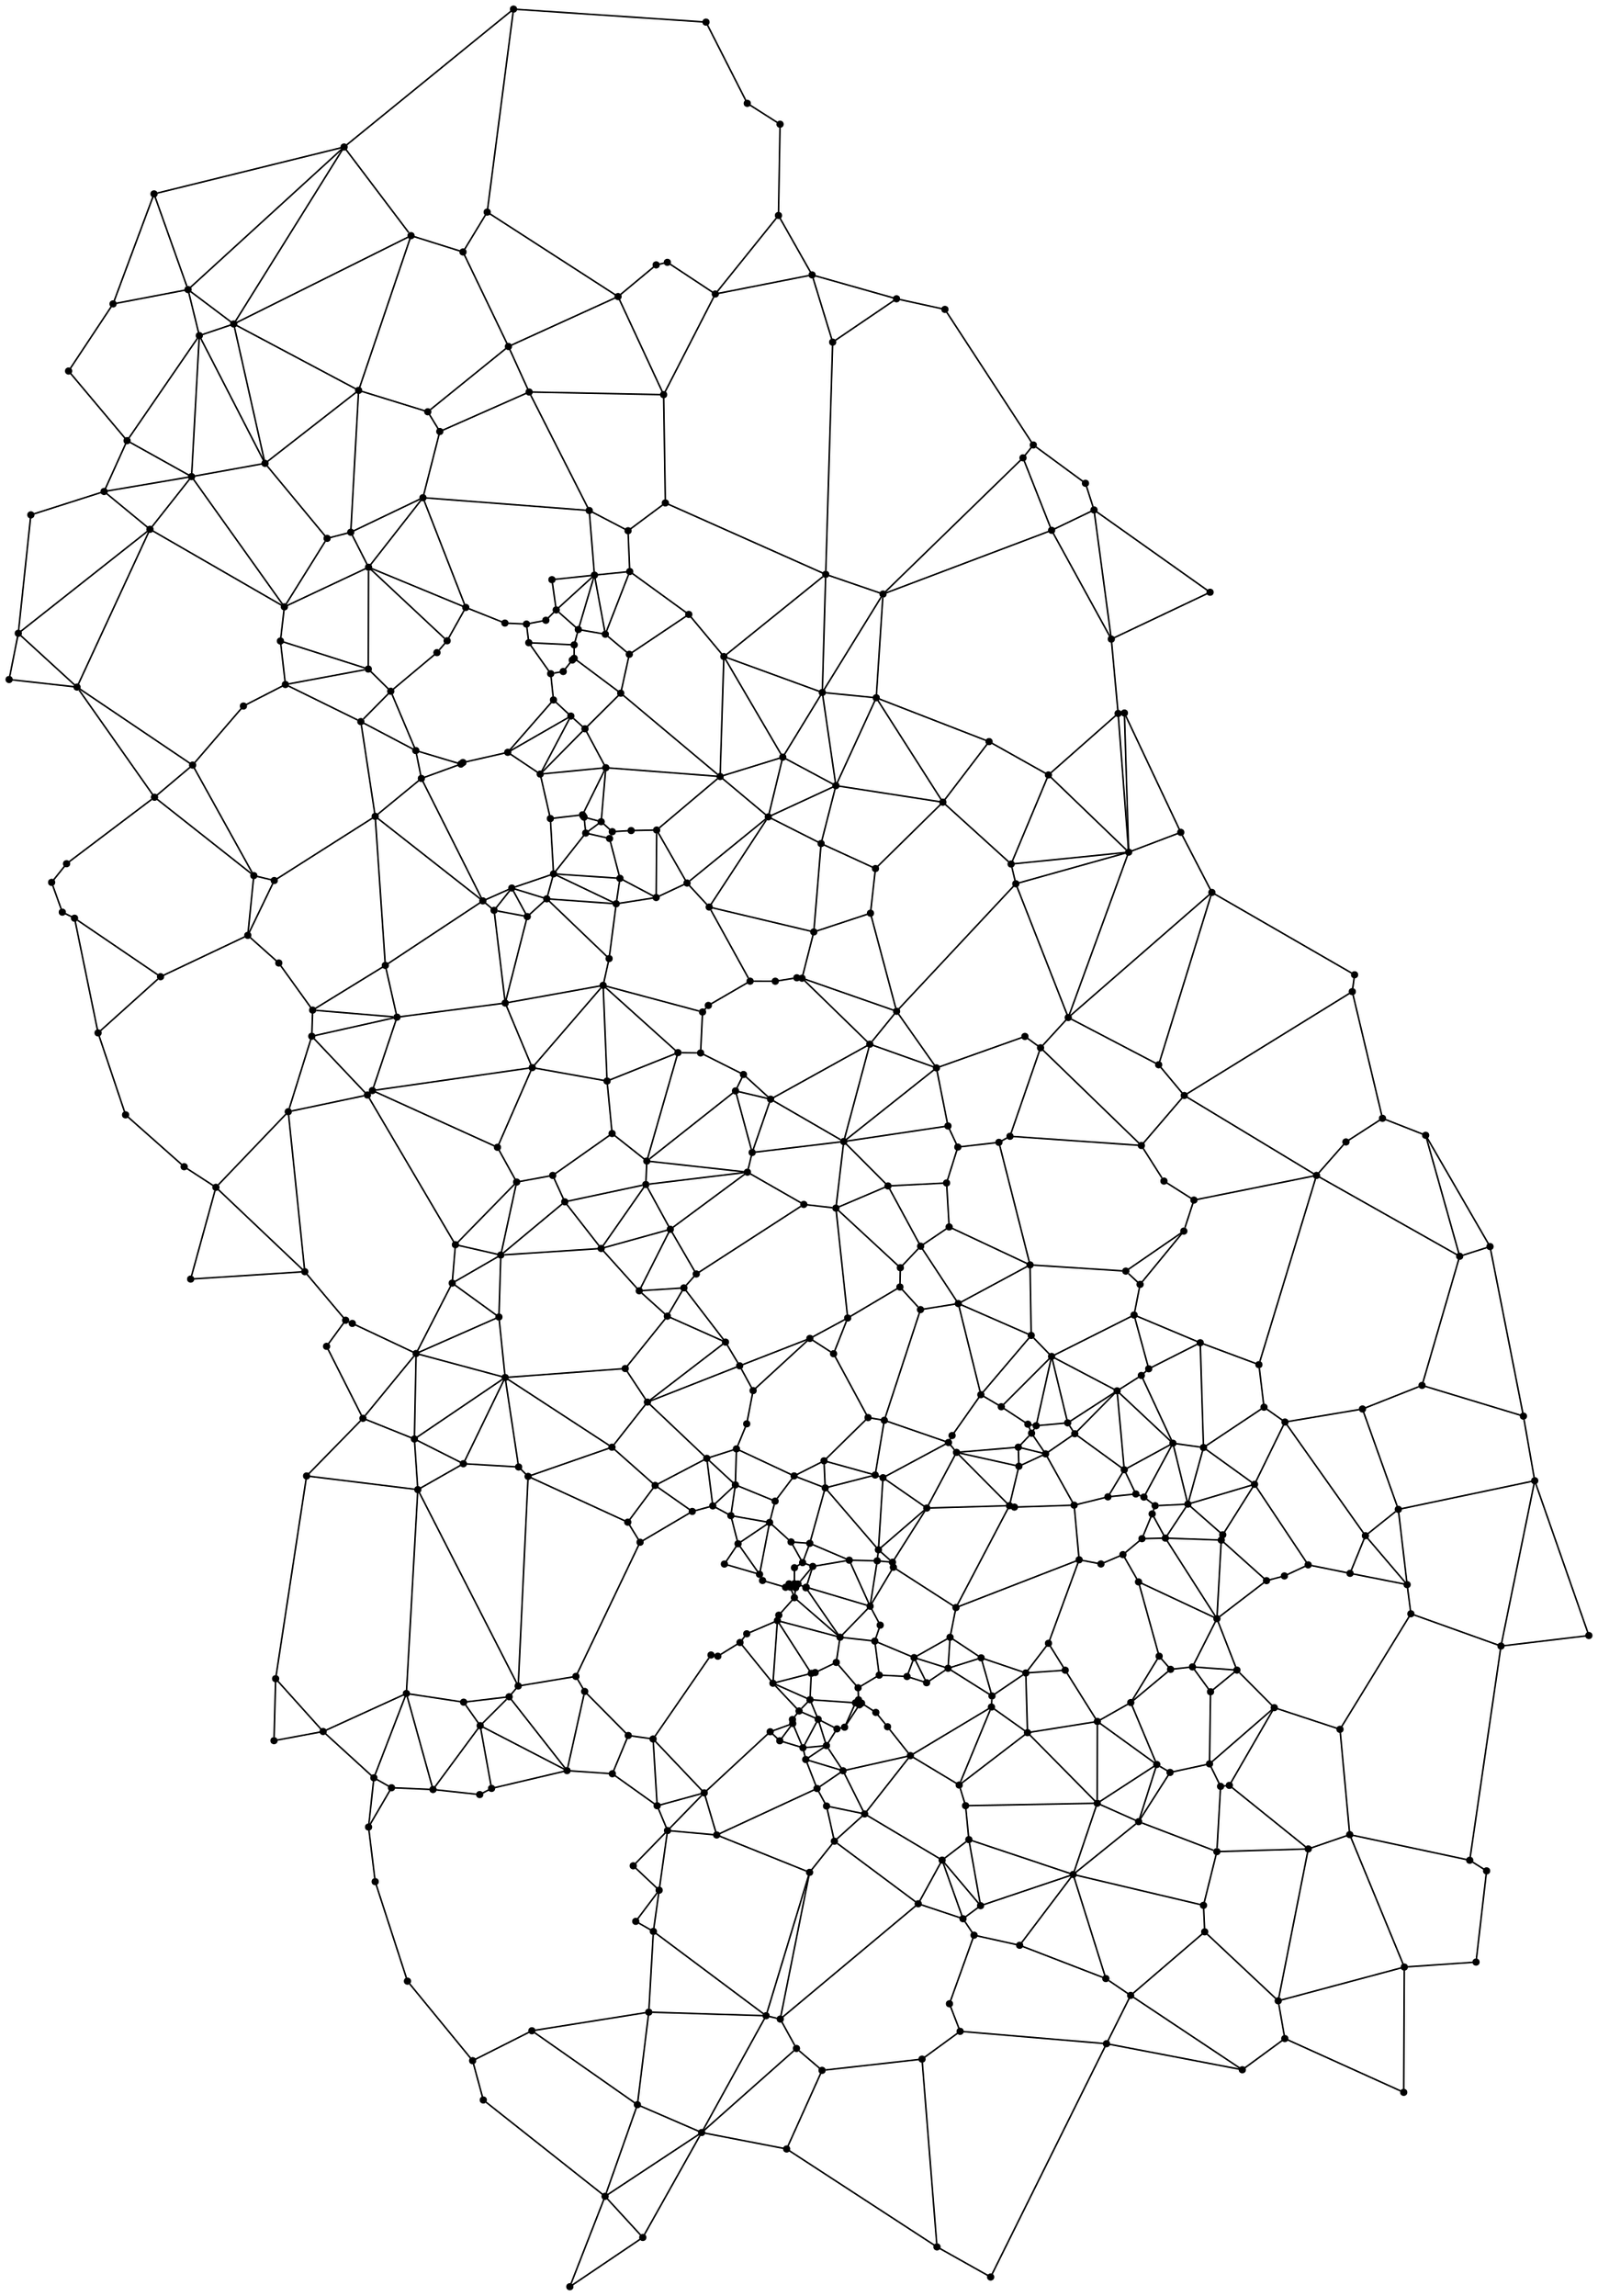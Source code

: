 graph {
	graph [layout=nop, splines=line, bb="-130.70,-308.11,876.96,1142.99"];
	node [label="", shape=point, height=0.05, width=0.05];
	edge [len=1.00];
0--474; 0--481; 1--22; 1--120; 1--278; 1--416; 2--134; 2--360; 3--34; 3--294; 4--8; 4--105;
4--365; 4--401; 5--51; 5--249; 5--259; 5--297; 5--384; 5--429; 6--150; 6--406; 6--476; 7--133;
7--262; 8--154; 8--223; 8--401; 9--105; 9--152; 9--228; 9--490; 10--63; 10--195; 10--204; 10--256;
10--276; 10--354; 11--169; 11--186; 12--18; 12--250; 12--266; 12--287; 12--392; 13--27; 13--208; 13--384;
13--429; 14--85; 14--367; 14--473; 15--133; 15--360; 15--433; 16--57; 16--114; 16--364; 17--123; 17--436;
17--446; 17--476; 18--209; 18--266; 18--473; 19--284; 19--362; 19--375; 20--31; 20--53; 20--483; 21--351;
21--458; 22--490; 23--162; 23--274; 24--148; 24--246; 24--268; 24--459; 25--36; 25--120; 25--394; 26--65;
26--125; 26--213; 26--270; 26--405; 26--438; 26--468; 27--42; 27--86; 27--384; 28--43; 28--118; 28--288;
28--313; 29--81; 29--214; 29--389; 29--469; 30--87; 30--116; 30--299; 30--461; 31--368; 31--375; 32--42;
32--66; 32--144; 32--252; 33--50; 33--227; 33--281; 33--334; 34--278; 34--310; 34--447; 34--496; 35--55;
35--78; 35--348; 36--120; 36--416; 37--67; 37--129; 38--41; 38--161; 38--167; 38--177; 38--440; 39--180;
39--218; 39--307; 39--450; 40--201; 40--203; 40--275; 40--461; 41--155; 41--161; 41--167; 41--264; 42--55;
42--86; 42--377; 42--384; 43--288; 43--313; 43--382; 44--48; 44--293; 44--409; 44--437; 45--100; 45--154;
45--230; 45--407; 45--421; 46--78; 46--113; 46--441; 47--126; 47--196; 47--212; 47--345; 47--434; 48--87;
48--293; 48--361; 48--497; 49--124; 49--157; 49--213; 49--366; 50--176; 50--481; 51--384; 51--456; 52--75;
52--88; 52--200; 52--440; 52--487; 53--229; 53--238; 53--482; 54--187; 54--259; 54--358; 55--456; 55--493;
56--93; 56--128; 56--130; 56--248; 56--271; 57--68; 57--83; 57--366; 58--107; 58--109; 58--157; 58--317;
59--101; 59--208; 59--359; 59--452; 60--79; 60--94; 60--300; 60--472; 61--67; 61--492; 62--221; 62--243;
62--475; 62--480; 63--89; 63--127; 63--235; 63--256; 64--117; 64--320; 65--92; 65--110; 65--468; 66--144;
66--168; 66--348; 66--381; 67--199; 67--492; 68--83; 68--156; 68--239; 68--277; 68--464; 69--238; 69--252;
70--95; 70--237; 70--292; 70--304; 71--220; 71--338; 71--390; 72--135; 72--153; 72--235; 72--394; 73--207;
73--276; 73--347; 74--195; 74--354; 74--479; 75--81; 75--200; 75--449; 76--171; 76--196; 76--343; 76--432;
77--128; 77--205; 77--409; 78--348; 79--237; 79--304; 80--272; 80--295; 81--214; 81--449; 82--147; 82--149;
82--195; 82--303; 83--232; 83--277; 83--364; 83--373; 84--234; 84--330; 85--236; 86--101; 86--329; 87--106;
87--175; 87--299; 87--497; 88--134; 88--200; 88--201; 89--127; 89--153; 89--387; 90--109; 90--308; 90--311;
91--143; 91--271; 91--365; 91--483; 92--144; 92--168; 92--488; 93--263; 93--328; 93--462; 94--206; 94--300;
94--363; 94--400; 95--289; 96--197; 96--251; 97--102; 97--197; 97--212; 97--345; 98--111; 98--292; 98--350;
99--206; 99--400; 99--494; 100--142; 100--223; 100--230; 101--208; 101--329; 102--138; 102--467; 103--113; 103--219;
103--388; 103--417; 104--293; 104--323; 104--437; 105--223; 105--490; 106--117; 106--175; 106--205; 107--109; 107--364;
107--451; 108--254; 108--295; 108--338; 108--485; 109--308; 109--311; 109--317; 109--451; 110--168; 110--443; 111--397;
111--455; 112--283; 112--286; 112--412; 114--157; 114--366; 115--128; 115--284; 115--409; 115--437; 116--331; 116--497;
117--175; 117--205; 117--336; 117--372; 118--262; 119--142; 119--223; 119--490; 120--135; 120--394; 121--253; 121--326;
122--232; 122--277; 122--283; 122--350; 122--464; 123--235; 123--291; 124--172; 125--273; 125--327; 125--438; 126--266;
126--333; 126--434; 127--204; 127--387; 128--263; 128--284; 129--233; 129--411; 130--248; 130--328; 130--378; 131--255;
131--260; 131--287; 132--441; 132--444; 133--433; 134--201; 134--380; 135--394; 135--436; 136--173; 136--290; 136--320;
136--465; 137--150; 137--216; 137--374; 138--212; 138--371; 139--268; 139--313; 139--459; 139--477; 140--178; 140--231;
140--332; 140--457; 141--165; 141--182; 141--430; 141--445; 142--278; 143--248; 143--475; 144--229; 144--252; 145--179;
145--316; 145--347; 145--398; 146--310; 146--385; 146--393; 146--489; 146--496; 147--267; 147--479; 148--206; 148--246;
148--268; 148--314; 148--494; 149--254; 149--267; 149--338; 150--216; 151--188; 151--199; 151--411; 152--193; 152--228;
152--365; 152--442; 153--235; 153--394; 155--167; 155--264; 155--486; 156--239; 156--264; 156--356; 157--213; 157--270;
158--187; 158--198; 158--341; 159--231; 159--466; 159--470; 160--183; 160--318; 160--486; 161--227; 162--453; 163--369;
163--426; 163--499; 164--215; 164--324; 164--386; 165--449; 166--184; 166--385; 166--495; 167--211; 167--282; 167--440;
169--371; 169--470; 170--191; 170--254; 170--485; 171--306; 171--491; 172--474; 173--465; 174--261; 174--376; 174--406;
175--299; 176--327; 176--438; 177--419; 177--440; 177--487; 178--185; 178--372; 178--408; 178--466; 179--392; 179--398;
179--491; 180--218; 180--240; 180--343; 180--489; 181--192; 181--215; 181--274; 182--253; 182--430; 183--211; 183--225;
183--234; 184--240; 184--489; 185--205; 185--372; 185--425; 186--280; 186--466; 186--470; 187--249; 187--259; 187--460;
188--326; 188--412; 189--191; 189--309; 189--413; 189--424; 190--257; 190--258; 190--342; 191--424; 192--215; 192--289;
192--292; 193--228; 193--431; 193--442; 193--452; 194--319; 194--423; 194--479; 195--276; 195--354; 196--250; 196--345;
198--302; 198--379; 199--286; 199--492; 200--214; 200--357; 201--380; 201--419; 202--217; 202--441; 202--493; 203--290;
203--299; 203--380; 204--439; 205--263; 205--372; 205--425; 206--300; 206--314; 207--276; 207--424; 208--359; 208--446;
209--236; 209--287; 209--473; 210--428; 210--465; 211--234; 211--486; 212--345; 213--270; 213--438; 214--352; 215--386;
216--259; 216--305; 216--358; 217--249; 217--460; 218--450; 219--265; 219--335; 219--441; 220--267; 220--423; 220--479;
221--484; 222--233; 222--322; 222--391; 222--418; 224--269; 224--292; 224--304; 224--397; 225--325; 225--330; 225--445;
225--464; 226--270; 226--388; 227--275; 227--334; 227--419; 227--481; 228--346; 229--339; 230--294; 230--421; 231--371;
231--470; 232--277; 232--350; 232--373; 232--499; 235--291; 236--287; 236--301; 236--448; 237--453; 238--442; 238--452;
239--366; 239--474; 240--343; 240--432; 240--489; 241--255; 241--260; 241--309; 242--315; 242--404; 243--480; 244--257;
244--258; 244--410; 245--431; 245--446; 246--314; 246--478; 247--370; 247--426; 247--427; 247--498; 248--271; 248--378;
249--259; 249--493; 250--392; 250--491; 251--310; 251--447; 252--377; 253--411; 254--353; 255--402; 256--261; 256--291;
256--354; 257--342; 257--441; 258--383; 259--374; 260--413; 261--354; 261--376; 263--332; 264--356; 265--285; 265--317;
266--333; 268--313; 268--494; 269--363; 269--418; 270--405; 271--362; 272--338; 272--415; 273--281; 273--293; 273--323;
273--361; 275--334; 275--419; 275--461; 276--303; 276--316; 276--439; 277--464; 278--294; 278--471; 278--490; 279--280;
279--321; 279--458; 279--466; 280--321; 281--327; 281--331; 281--361; 282--330; 282--445; 283--455; 284--375; 285--311;
285--317; 285--396; 286--455; 286--492; 287--402; 287--448; 288--357; 288--360; 290--380; 290--465; 293--361; 294--421;
296--352; 296--389; 296--494; 297--340; 297--374; 298--471; 298--496; 300--314; 300--435; 300--472; 301--448; 302--379;
302--390; 302--399; 303--353; 304--363; 305--319; 305--344; 305--358; 305--406; 305--423; 306--387; 306--398; 306--432;
306--491; 307--393; 308--427; 308--451; 309--395; 310--393; 310--496; 312--414; 312--435; 312--478; 313--477; 314--435;
315--403; 315--495; 316--398; 316--439; 317--388; 318--356; 319--376; 319--423; 320--463; 321--420; 322--391; 322--469;
323--468; 324--369; 325--412; 325--430; 325--445; 327--438; 328--349; 329--377; 331--334; 332--425; 332--462; 335--396;
335--444; 336--372; 336--408; 336--463; 337--383; 337--415; 339--368; 339--488; 340--422; 340--429; 341--344; 342--444;
343--432; 344--358; 345--450; 346--436; 346--490; 347--395; 349--457; 349--462; 350--386; 350--499; 351--408; 351--458;
352--382; 352--389; 353--424; 355--403; 355--416; 355--471; 356--464; 357--360; 359--431; 359--452; 361--497; 364--373;
364--454; 365--482; 365--483; 367--420; 368--375; 368--468; 369--498; 370--427; 371--467; 371--470; 373--454; 373--499;
378--475; 378--480; 379--399; 379--460; 381--417; 381--443; 383--399; 383--415; 384--429; 385--403; 385--495; 387--404;
387--432; 388--417; 389--391; 390--415; 391--400; 391--418; 391--494; 392--402; 393--489; 397--418; 397--492; 398--439;
399--410; 400--418; 401--475; 403--495; 405--443; 407--421; 407--484; 409--437; 410--460; 412--464; 414--435; 414--472;
419--487; 421--484; 422--429; 422--446; 426--427; 426--499; 428--433; 430--445; 431--436; 431--452; 435--472; 440--487;
442--482; 451--454; 453--472; 455--492; 456--493; 457--467; 458--466; 468--488; 475--480; 482--483;

0 [pos="315.463773,508.050068"];
1 [pos="421.361125,103.796413"];
2 [pos="42.180341,535.031319"];
3 [pos="360.276554,120.268924"];
4 [pos="379.994745,165.956239"];
5 [pos="611.024786,229.617784"];
6 [pos="579.226250,158.794720"];
7 [pos="-95.531522,567.368885"];
8 [pos="375.428458,153.703427"];
9 [pos="422.887588,154.836489"];
10 [pos="562.862015,0.676185"];
11 [pos="170.001895,6.183675"];
12 [pos="352.193333,-134.461390"];
13 [pos="548.576925,235.673579"];
14 [pos="165.503216,-163.033237"];
15 [pos="-33.047218,526.329865"];
16 [pos="421.782027,595.105763"];
17 [pos="551.355460,155.501755"];
18 [pos="277.566878,-132.173682"];
19 [pos="343.941288,263.124657"];
20 [pos="417.082461,245.944061"];
21 [pos="39.132830,40.476043"];
22 [pos="424.799377,113.936617"];
23 [pos="340.230879,1081.727904"];
24 [pos="-68.963453,834.888092"];
25 [pos="454.308794,77.315963"];
26 [pos="401.594122,421.502449"];
27 [pos="544.066761,242.588841"];
28 [pos="-36.873048,640.467758"];
29 [pos="113.411780,707.850548"];
30 [pos="193.509071,395.734239"];
31 [pos="395.135753,286.549071"];
32 [pos="520.870893,298.189964"];
33 [pos="296.126090,478.031318"];
34 [pos="359.396864,116.816914"];
35 [pos="590.128173,330.642423"];
36 [pos="441.848845,81.283473"];
37 [pos="212.086552,752.989159"];
38 [pos="212.660131,575.847112"];
39 [pos="369.141653,51.368716"];
40 [pos="101.743318,453.917817"];
41 [pos="256.837510,572.690361"];
42 [pos="533.839810,284.838405"];
43 [pos="-12.643935,660.886069"];
44 [pos="271.497267,326.565808"];
45 [pos="370.182871,140.301077"];
46 [pos="624.388253,384.261830"];
47 [pos="289.498062,-16.685565"];
48 [pos="247.276508,353.492178"];
49 [pos="375.066024,525.366119"];
50 [pos="310.539716,477.842486"];
51 [pos="590.933017,272.727790"];
52 [pos="172.003461,574.534535"];
53 [pos="427.401727,244.201099"];
54 [pos="642.725442,171.403123"];
55 [pos="586.314820,311.183840"];
56 [pos="314.473670,220.007571"];
57 [pos="387.191007,610.993192"];
58 [pos="511.068063,585.429178"];
59 [pos="512.654780,227.113924"];
60 [pos="126.320054,997.599618"];
61 [pos="215.958979,778.826737"];
62 [pos="348.043693,146.258204"];
63 [pos="518.515912,45.569591"];
64 [pos="88.944477,305.827829"];
65 [pos="429.759962,393.254974"];
66 [pos="520.135839,343.032766"];
67 [pos="218.677111,759.573500"];
68 [pos="353.607403,627.964753"];
69 [pos="470.533893,234.523035"];
70 [pos="258.016711,958.852487"];
71 [pos="717.313683,47.689510"];
72 [pos="489.010210,93.144377"];
73 [pos="513.506736,-89.655553"];
74 [pos="609.204041,20.278308"];
75 [pos="132.898411,652.404354"];
76 [pos="384.602791,10.050221"];
77 [pos="262.581431,277.135990"];
78 [pos="617.965193,364.527506"];
79 [pos="159.377954,987.221495"];
80 [pos="810.578512,-42.342223"];
81 [pos="129.341286,670.134155"];
82 [pos="638.982424,-30.079127"];
83 [pos="396.603696,647.826327"];
84 [pos="235.886946,628.521895"];
85 [pos="172.288636,-188.041584"];
86 [pos="524.015515,240.767312"];
87 [pos="183.427768,349.311356"];
88 [pos="109.959291,533.504881"];
89 [pos="495.571112,61.864452"];
90 [pos="580.155143,694.016862"];
91 [pos="370.029761,208.842330"];
92 [pos="450.517968,354.929508"];
93 [pos="281.617971,202.798361"];
94 [pos="92.968312,899.198089"];
95 [pos="282.270495,979.000846"];
96 [pos="321.489625,94.193480"];
97 [pos="280.311376,41.535267"];
98 [pos="288.109721,827.622799"];
99 [pos="72.911532,805.092294"];
100 [pos="372.517670,140.108045"];
101 [pos="521.094277,235.987291"];
102 [pos="264.522763,43.764263"];
103 [pos="590.947865,418.977915"];
104 [pos="307.778525,337.261936"];
105 [pos="405.110880,155.245290"];
106 [pos="182.224342,309.906011"];
107 [pos="508.091803,597.955712"];
108 [pos="758.229907,-103.493438"];
109 [pos="582.867430,605.533846"];
110 [pos="467.034136,395.148461"];
111 [pos="264.378605,809.938202"];
112 [pos="265.169731,731.344536"];
113 [pos="605.319683,396.347303"];
114 [pos="418.604051,566.702863"];
115 [pos="326.365499,293.934138"];
116 [pos="216.460675,399.947067"];
117 [pos="129.543459,286.690247"];
118 [pos="-92.839862,598.184132"];
119 [pos="377.737030,138.066868"];
120 [pos="446.346030,93.292762"];
121 [pos="223.132112,720.405733"];
122 [pos="325.336835,729.934504"];
123 [pos="531.857427,102.396125"];
124 [pos="371.761081,525.639592"];
125 [pos="343.345721,414.519083"];
126 [pos="284.165640,-54.636403"];
127 [pos="475.057488,12.259882"];
128 [pos="276.694311,255.801557"];
129 [pos="199.756129,750.586655"];
130 [pos="318.292217,189.788861"];
131 [pos="365.277208,-219.192978"];
132 [pos="721.094983,421.238123"];
133 [pos="-87.749480,563.521550"];
134 [pos="63.719096,505.086907"];
135 [pos="469.241193,106.235968"];
136 [pos="58.717463,338.730264"];
137 [pos="597.825814,184.684617"];
138 [pos="254.397672,19.429992"];
139 [pos="-123.547637,744.702900"];
140 [pos="194.495441,75.242504"];
141 [pos="187.834133,669.008031"];
142 [pos="377.530456,137.685077"];
143 [pos="357.924011,192.797804"];
144 [pos="474.489292,318.459426"];
145 [pos="477.469319,-72.761101"];
146 [pos="380.127940,66.534861"];
147 [pos="641.349379,11.407885"];
148 [pos="-13.309861,844.350025"];
149 [pos="697.128493,-28.382450"];
150 [pos="591.347233,168.936164"];
151 [pos="230.100900,737.359076"];
152 [pos="423.664559,161.874083"];
153 [pos="495.914988,68.916752"];
154 [pos="370.248905,150.458271"];
155 [pos="259.237468,588.867123"];
156 [pos="301.914489,585.884865"];
157 [pos="435.230424,504.337016"];
158 [pos="697.067596,152.282791"];
159 [pos="159.783755,64.954597"];
160 [pos="254.354747,618.552125"];
161 [pos="252.323098,537.845893"];
162 [pos="313.964331,1133.406957"];
163 [pos="515.652715,856.296571"];
164 [pos="435.175478,957.444264"];
165 [pos="159.331893,662.540687"];
166 [pos="402.138243,49.034153"];
167 [pos="216.993337,591.717325"];
168 [pos="468.658320,367.194153"];
169 [pos="177.543156,10.121018"];
170 [pos="682.208944,-148.976571"];
171 [pos="390.660950,-1.110241"];
172 [pos="358.052192,523.445598"];
173 [pos="-13.885333,334.023575"];
174 [pos="602.251870,94.198475"];
175 [pos="152.511262,331.460677"];
176 [pos="337.805519,464.128723"];
177 [pos="200.256780,564.562945"];
178 [pos="130.630331,200.124085"];
179 [pos="448.991442,-63.254359"];
180 [pos="375.657977,35.952519"];
181 [pos="360.079850,1010.428767"];
182 [pos="216.930430,702.338482"];
183 [pos="247.283890,624.884734"];
184 [pos="397.278118,47.969184"];
185 [pos="159.605895,216.602879"];
186 [pos="140.296800,9.411808"];
187 [pos="662.947621,203.497269"];
188 [pos="230.082709,728.799276"];
189 [pos="568.762583,-152.246559"];
190 [pos="812.755021,354.700520"];
191 [pos="655.175344,-168.808237"];
192 [pos="319.891809,960.498140"];
193 [pos="454.421590,188.400028"];
194 [pos="634.950494,71.576045"];
195 [pos="589.205366,-11.040078"];
196 [pos="320.771077,-19.505353"];
197 [pos="317.160138,94.947161"];
198 [pos="723.703736,146.879430"];
199 [pos="232.746056,747.110625"];
200 [pos="103.512997,628.301129"];
201 [pos="117.398539,500.592341"];
202 [pos="665.720808,279.605360"];
203 [pos="98.557948,451.072964"];
204 [pos="479.106969,-0.874258"];
205 [pos="186.186845,271.433971"];
206 [pos="33.414118,852.783576"];
207 [pos="568.346663,-110.814798"];
208 [pos="529.990579,222.878208"];
209 [pos="270.330103,-191.048446"];
210 [pos="-18.021329,405.478868"];
211 [pos="237.450153,617.665551"];
212 [pos="282.905756,-0.919080"];
213 [pos="418.191897,483.402515"];
214 [pos="94.377959,688.552343"];
215 [pos="381.465119,972.636162"];
216 [pos="606.225354,169.279855"];
217 [pos="668.976176,252.549198"];
218 [pos="360.916142,40.393471"];
219 [pos="618.229146,450.787694"];
220 [pos="675.498915,61.460690"];
221 [pos="349.942856,142.326084"];
222 [pos="161.129279,761.149648"];
223 [pos="381.895905,151.282173"];
224 [pos="201.437767,898.167836"];
225 [pos="250.229979,659.232107"];
226 [pos="516.865493,488.330494"];
227 [pos="248.537867,520.807646"];
228 [pos="432.594088,153.938474"];
229 [pos="450.423698,314.610800"];
230 [pos="370.972489,137.743217"];
231 [pos="188.716122,68.399435"];
232 [pos="387.971474,707.085084"];
233 [pos="186.028388,751.212418"];
234 [pos="236.413893,627.781612"];
235 [pos="517.427255,83.532553"];
236 [pos="249.759953,-249.304751"];
237 [pos="174.771333,1012.574608"];
238 [pos="468.225308,230.086099"];
239 [pos="316.009814,570.615463"];
240 [pos="390.584596,37.324295"];
241 [pos="451.405982,-162.054284"];
242 [pos="422.007787,58.432998"];
243 [pos="325.667934,152.795617"];
244 [pos="769.521123,266.406675"];
245 [pos="510.178098,189.004866"];
246 [pos="-54.336039,867.215088"];
247 [pos="560.826425,823.168065"];
248 [pos="332.654398,203.150511"];
249 [pos="630.469204,226.903149"];
250 [pos="379.867118,-43.280093"];
251 [pos="335.592964,102.902898"];
252 [pos="488.837566,260.507288"];
253 [pos="215.176943,719.031376"];
254 [pos="678.007846,-124.973700"];
255 [pos="387.808240,-169.197205"];
256 [pos="562.964629,52.672398"];
257 [pos="793.449593,348.539426"];
258 [pos="834.011447,246.868426"];
259 [pos="620.526649,190.891512"];
260 [pos="460.922750,-281.467382"];
261 [pos="584.214528,64.715064"];
262 [pos="-102.338242,586.307799"];
263 [pos="254.144989,227.108252"];
264 [pos="282.264370,576.687540"];
265 [pos="601.953415,470.311292"];
266 [pos="280.490912,-80.850365"];
267 [pos="646.930177,12.031550"];
268 [pos="-39.759354,810.857293"];
269 [pos="144.622732,873.048300"];
270 [pos="460.569022,468.327323"];
271 [pos="333.333250,226.037970"];
272 [pos="799.857076,-35.587993"];
273 [pos="340.336768,402.013926"];
274 [pos="361.081178,1068.460791"];
275 [pos="203.426920,468.498605"];
276 [pos="547.551470,-44.629090"];
277 [pos="362.813287,665.927930"];
278 [pos="399.247294,106.259593"];
279 [pos="102.680089,16.846163"];
280 [pos="113.885561,10.529198"];
281 [pos="276.314902,409.091002"];
282 [pos="214.957958,626.901857"];
283 [pos="303.013939,756.724172"];
284 [pos="335.379993,278.854221"];
285 [pos="635.811752,579.911485"];
286 [pos="249.925698,744.127188"];
287 [pos="311.209870,-208.732071"];
288 [pos="26.292304,590.617937"];
289 [pos="289.394151,980.631958"];
290 [pos="48.207265,440.463265"];
291 [pos="542.505518,85.275808"];
292 [pos="287.014476,896.469913"];
293 [pos="291.267711,365.690753"];
294 [pos="370.206037,131.416327"];
295 [pos="803.865125,-100.338473"];
296 [pos="43.223951,739.808426"];
297 [pos="592.564895,195.390245"];
298 [pos="383.421877,83.802675"];
299 [pos="154.556757,355.884746"];
300 [pos="13.515628,941.425530"];
301 [pos="227.346572,-306.793616"];
302 [pos="760.019111,139.716239"];
303 [pos="630.479348,-64.246414"];
304 [pos="188.277831,927.113445"];
305 [pos="639.010674,118.068835"];
306 [pos="414.887954,-6.114527"];
307 [pos="368.957721,53.932836"];
308 [pos="576.166963,693.735728"];
309 [pos="475.635586,-144.379826"];
310 [pos="356.567286,77.001160"];
311 [pos="616.011615,618.120862"];
312 [pos="-63.251339,954.191966"];
313 [pos="-86.194628,710.511376"];
314 [pos="-8.381560,934.047199"];
315 [pos="412.919322,64.312718"];
316 [pos="488.656418,-64.467574"];
317 [pos="544.446498,500.362096"];
318 [pos="266.348984,619.256121"];
319 [pos="623.447700,87.380099"];
320 [pos="84.718790,307.847505"];
321 [pos="99.295061,-14.463531"];
322 [pos="149.282225,739.970694"];
323 [pos="376.184189,381.499824"];
324 [pos="465.972060,950.700959"];
325 [pos="236.967191,683.996063"];
326 [pos="228.884141,727.696589"];
327 [pos="332.749449,453.701293"];
328 [pos="305.238395,186.254341"];
329 [pos="518.730705,241.740807"];
330 [pos="235.405315,629.262307"];
331 [pos="254.233768,426.582466"];
332 [pos="200.793767,208.540055"];
333 [pos="269.286903,-74.447452"];
334 [pos="251.022792,459.971553"];
335 [pos="725.129308,516.830395"];
336 [pos="95.717416,245.470223"];
337 [pos="875.637096,107.334158"];
338 [pos="723.504486,-19.293866"];
339 [pos="437.332279,328.971898"];
340 [pos="587.438031,197.361566"];
341 [pos="681.949020,145.238270"];
342 [pos="771.812649,425.466702"];
343 [pos="377.424823,28.491525"];
344 [pos="670.561857,142.244695"];
345 [pos="312.846661,7.282292"];
346 [pos="433.176757,150.734432"];
347 [pos="484.513847,-83.238862"];
348 [pos="581.041726,339.096100"];
349 [pos="272.030490,166.668931"];
350 [pos="390.121017,782.187424"];
351 [pos="40.180070,79.874917"];
352 [pos="46.387988,712.146175"];
353 [pos="631.250704,-81.101530"];
354 [pos="600.762584,25.314355"];
355 [pos="410.726865,74.105601"];
356 [pos="282.589650,619.595899"];
357 [pos="39.301535,587.490225"];
358 [pos="641.793008,168.029818"];
359 [pos="513.033872,214.994519"];
360 [pos="22.461362,552.613156"];
361 [pos="275.687050,394.168916"];
362 [pos="339.878098,241.960707"];
363 [pos="136.963138,885.598813"];
364 [pos="464.665172,637.290904"];
365 [pos="389.809573,201.228683"];
366 [pos="382.556693,554.799596"];
367 [pos="124.036149,-112.472634"];
368 [pos="404.108027,309.279944"];
369 [pos="522.203065,864.485198"];
370 [pos="634.661284,770.822067"];
371 [pos="225.559262,21.425102"];
372 [pos="128.445983,232.326311"];
373 [pos="422.266776,703.700085"];
374 [pos="599.714539,189.895751"];
375 [pos="380.056116,296.285223"];
376 [pos="609.535530,85.829297"];
377 [pos="501.831459,252.833308"];
378 [pos="329.796222,183.578677"];
379 [pos="733.487283,170.821300"];
380 [pos="63.172283,488.450091"];
381 [pos="500.320430,420.976808"];
382 [pos="19.693243,698.456665"];
383 [pos="841.196151,205.787089"];
384 [pos="575.505670,262.929827"];
385 [pos="409.083693,64.541729"];
386 [pos="394.560299,929.877140"];
387 [pos="444.003335,30.953765"];
388 [pos="526.810604,481.119524"];
389 [pos="99.123486,721.962624"];
390 [pos="762.413624,121.166161"];
391 [pos="99.287590,786.716136"];
392 [pos="361.212527,-136.573597"];
393 [pos="373.175609,59.354933"];
394 [pos="467.962010,86.509721"];
395 [pos="468.857989,-126.856048"];
396 [pos="726.585056,527.555242"];
397 [pos="239.688953,822.805048"];
398 [pos="464.196287,-35.487824"];
399 [pos="754.422379,187.563814"];
400 [pos="87.967272,808.982593"];
401 [pos="368.081470,166.862092"];
402 [pos="371.512882,-155.270427"];
403 [pos="411.005126,66.455072"];
404 [pos="429.457704,49.313882"];
405 [pos="467.906508,431.389262"];
406 [pos="589.151984,141.443491"];
407 [pos="366.846364,140.212647"];
408 [pos="59.865905,208.814300"];
409 [pos="289.382975,310.440302"];
410 [pos="731.619357,251.403336"];
411 [pos="201.241093,738.714121"];
412 [pos="259.733432,706.614274"];
413 [pos="495.059560,-300.631314"];
414 [pos="-37.193889,1024.151004"];
415 [pos="819.730588,100.638546"];
416 [pos="424.170332,82.164059"];
417 [pos="507.360216,424.839140"];
418 [pos="133.906527,830.948789"];
419 [pos="186.242808,509.578052"];
420 [pos="103.507043,-49.178428"];
421 [pos="367.619537,138.096336"];
422 [pos="569.664847,195.533729"];
423 [pos="651.746833,85.340278"];
424 [pos="584.128179,-121.525245"];
425 [pos="194.750768,214.520242"];
426 [pos="533.856312,810.206151"];
427 [pos="571.830043,741.028983"];
428 [pos="-55.286498,438.469134"];
429 [pos="580.071429,212.764797"];
430 [pos="227.997126,692.072066"];
431 [pos="507.025972,189.923959"];
432 [pos="401.137949,21.342774"];
433 [pos="-72.789868,490.594771"];
434 [pos="267.681588,-39.102920"];
435 [pos="-15.562960,963.304998"];
436 [pos="472.994424,125.123839"];
437 [pos="299.920710,328.438629"];
438 [pos="355.070665,448.423424"];
439 [pos="481.204589,-22.451578"];
440 [pos="190.422450,582.697792"];
441 [pos="702.366779,399.949485"];
442 [pos="426.569032,207.716386"];
443 [pos="474.179162,417.977585"];
444 [pos="744.342617,436.247622"];
445 [pos="208.508206,655.175631"];
446 [pos="548.185204,190.238684"];
447 [pos="339.893552,108.435593"];
448 [pos="273.765719,-275.459542"];
449 [pos="158.011573,661.548418"];
450 [pos="354.809479,46.148454"];
451 [pos="531.832078,654.640692"];
452 [pos="473.342463,223.812892"];
453 [pos="191.505933,1141.665820"];
454 [pos="494.055117,675.834819"];
455 [pos="265.452886,783.991678"];
456 [pos="595.629650,276.970048"];
457 [pos="231.206766,81.339207"];
458 [pos="70.375509,46.296270"];
459 [pos="-115.554984,820.032307"];
460 [pos="682.314366,243.120894"];
461 [pos="181.288827,417.826365"];
462 [pos="264.195743,179.423803"];
463 [pos="72.594144,291.252422"];
464 [pos="322.952607,653.631533"];
465 [pos="2.175249,392.377316"];
466 [pos="123.349097,70.471852"];
467 [pos="236.793649,71.763312"];
468 [pos="396.623134,379.148591"];
469 [pos="142.802045,732.434717"];
470 [pos="170.308926,50.031210"];
471 [pos="396.841368,90.227522"];
472 [pos="83.715967,1053.967567"];
473 [pos="203.207059,-144.015913"];
474 [pos="342.025233,523.474399"];
475 [pos="354.427427,179.244995"];
476 [pos="565.220378,152.848259"];
477 [pos="-129.383836,715.316849"];
478 [pos="-91.539476,911.499578"];
479 [pos="634.305992,25.716555"];
480 [pos="334.363308,165.718422"];
481 [pos="311.764426,503.876723"];
482 [pos="421.601956,209.412658"];
483 [pos="389.048434,218.443600"];
484 [pos="364.598139,138.026933"];
485 [pos="757.851412,-183.172660"];
486 [pos="252.613519,614.214813"];
487 [pos="179.155266,568.521889"];
488 [pos="437.605767,341.250659"];
489 [pos="385.311743,54.069755"];
490 [pos="418.367779,125.985349"];
491 [pos="395.644850,-23.470983"];
492 [pos="242.998212,781.712255"];
493 [pos="628.403113,293.522963"];
494 [pos="45.735251,761.540803"];
495 [pos="411.556603,63.268947"];
496 [pos="380.950121,83.265682"];
497 [pos="224.116159,383.161633"];
498 [pos="555.388207,840.119013"];
499 [pos="426.596773,769.671099"];
}

